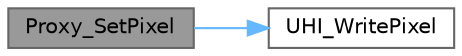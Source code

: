 digraph "Proxy_SetPixel"
{
 // LATEX_PDF_SIZE
  bgcolor="transparent";
  edge [fontname=Helvetica,fontsize=10,labelfontname=Helvetica,labelfontsize=10];
  node [fontname=Helvetica,fontsize=10,shape=box,height=0.2,width=0.4];
  rankdir="LR";
  Node1 [id="Node000001",label="Proxy_SetPixel",height=0.2,width=0.4,color="gray40", fillcolor="grey60", style="filled", fontcolor="black",tooltip=" "];
  Node1 -> Node2 [id="edge2_Node000001_Node000002",color="steelblue1",style="solid",tooltip=" "];
  Node2 [id="Node000002",label="UHI_WritePixel",height=0.2,width=0.4,color="grey40", fillcolor="white", style="filled",URL="$d6/d7a/uhi__io_8c.html#a88066808c0a718f67bd50a325cdb5721",tooltip=" "];
}
